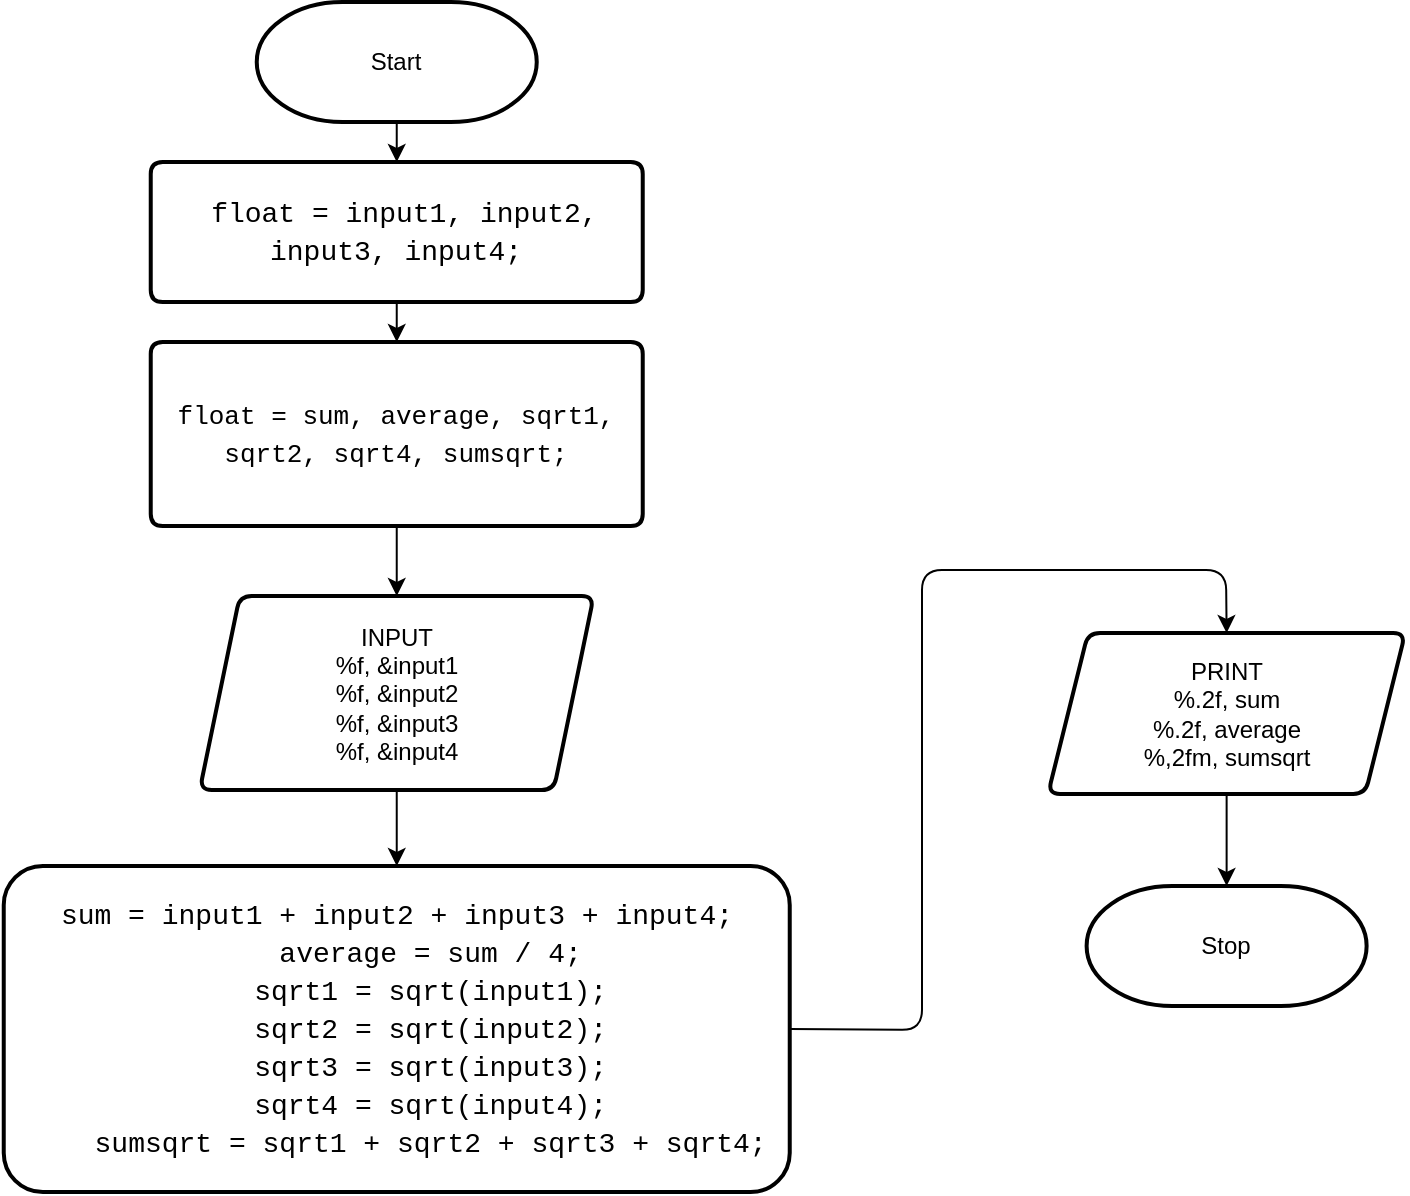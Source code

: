 <mxfile>
    <diagram id="5jp2Kqngr8bp5frY3pB_" name="Page-1">
        <mxGraphModel dx="503" dy="762" grid="0" gridSize="10" guides="1" tooltips="1" connect="1" arrows="1" fold="1" page="1" pageScale="1" pageWidth="850" pageHeight="1100" math="0" shadow="0">
            <root>
                <mxCell id="0"/>
                <mxCell id="1" parent="0"/>
                <mxCell id="NMZmsE1iDjuPTz1-Oesi-1" value="" style="edgeStyle=none;html=1;" edge="1" parent="1" source="NMZmsE1iDjuPTz1-Oesi-2" target="NMZmsE1iDjuPTz1-Oesi-4">
                    <mxGeometry relative="1" as="geometry"/>
                </mxCell>
                <mxCell id="NMZmsE1iDjuPTz1-Oesi-2" value="&lt;font color=&quot;#000000&quot;&gt;Start&lt;/font&gt;" style="strokeWidth=2;html=1;shape=mxgraph.flowchart.terminator;whiteSpace=wrap;" vertex="1" parent="1">
                    <mxGeometry x="174.37" y="57" width="140" height="60" as="geometry"/>
                </mxCell>
                <mxCell id="NMZmsE1iDjuPTz1-Oesi-3" value="" style="edgeStyle=none;html=1;fontColor=#FFFFFF;" edge="1" parent="1" source="NMZmsE1iDjuPTz1-Oesi-4" target="NMZmsE1iDjuPTz1-Oesi-10">
                    <mxGeometry relative="1" as="geometry"/>
                </mxCell>
                <mxCell id="NMZmsE1iDjuPTz1-Oesi-4" value="&lt;div style=&quot;font-family: &amp;#34;consolas&amp;#34; , &amp;#34;courier new&amp;#34; , monospace ; font-size: 14px ; line-height: 19px&quot;&gt;&lt;font color=&quot;#000000&quot;&gt;&amp;nbsp;float = input1, input2, input3, input4;&lt;/font&gt;&lt;/div&gt;" style="shape=parallelogram;html=1;strokeWidth=2;perimeter=parallelogramPerimeter;whiteSpace=wrap;rounded=1;arcSize=12;size=0;" vertex="1" parent="1">
                    <mxGeometry x="121.37" y="137" width="246" height="70" as="geometry"/>
                </mxCell>
                <mxCell id="NMZmsE1iDjuPTz1-Oesi-5" value="" style="edgeStyle=none;html=1;fontColor=#F0F0F0;" edge="1" parent="1" source="NMZmsE1iDjuPTz1-Oesi-6" target="NMZmsE1iDjuPTz1-Oesi-8">
                    <mxGeometry relative="1" as="geometry"/>
                </mxCell>
                <mxCell id="NMZmsE1iDjuPTz1-Oesi-6" value="&lt;font color=&quot;#000000&quot;&gt;INPUT&lt;br&gt;%f, &amp;amp;input1&lt;br&gt;%f, &amp;amp;input2&lt;br&gt;%f, &amp;amp;input3&lt;br&gt;%f, &amp;amp;input4&lt;/font&gt;" style="shape=parallelogram;perimeter=parallelogramPerimeter;whiteSpace=wrap;html=1;fixedSize=1;strokeWidth=2;rounded=1;arcSize=12;" vertex="1" parent="1">
                    <mxGeometry x="145.87" y="354" width="197" height="97" as="geometry"/>
                </mxCell>
                <mxCell id="NMZmsE1iDjuPTz1-Oesi-20" style="edgeStyle=none;html=1;exitX=1;exitY=0.5;exitDx=0;exitDy=0;entryX=0.5;entryY=0;entryDx=0;entryDy=0;fontSize=13;fontColor=#000000;" edge="1" parent="1" source="NMZmsE1iDjuPTz1-Oesi-8" target="NMZmsE1iDjuPTz1-Oesi-16">
                    <mxGeometry relative="1" as="geometry">
                        <Array as="points">
                            <mxPoint x="507" y="571"/>
                            <mxPoint x="507" y="341"/>
                            <mxPoint x="659" y="341"/>
                        </Array>
                    </mxGeometry>
                </mxCell>
                <mxCell id="NMZmsE1iDjuPTz1-Oesi-8" value="&lt;div style=&quot;font-family: &amp;#34;consolas&amp;#34; , &amp;#34;courier new&amp;#34; , monospace ; font-size: 14px ; line-height: 19px&quot;&gt;&lt;div style=&quot;font-family: &amp;#34;consolas&amp;#34; , &amp;#34;courier new&amp;#34; , monospace ; line-height: 19px&quot;&gt;&lt;div style=&quot;font-family: &amp;#34;consolas&amp;#34; , &amp;#34;courier new&amp;#34; , monospace ; line-height: 19px&quot;&gt;&lt;div&gt;&lt;font color=&quot;#000000&quot;&gt;sum = input1 + input2 + input3 + input4;&lt;/font&gt;&lt;/div&gt;&lt;div&gt;&lt;font color=&quot;#000000&quot;&gt;&amp;nbsp; &amp;nbsp; average = sum / 4;&lt;/font&gt;&lt;/div&gt;&lt;div&gt;&lt;font color=&quot;#000000&quot;&gt;&amp;nbsp; &amp;nbsp; sqrt1 = sqrt(input1);&lt;/font&gt;&lt;/div&gt;&lt;div&gt;&lt;font color=&quot;#000000&quot;&gt;&amp;nbsp; &amp;nbsp; sqrt2 = sqrt(input2);&lt;/font&gt;&lt;/div&gt;&lt;div&gt;&lt;font color=&quot;#000000&quot;&gt;&amp;nbsp; &amp;nbsp; sqrt3 = sqrt(input3);&lt;/font&gt;&lt;/div&gt;&lt;div&gt;&lt;font color=&quot;#000000&quot;&gt;&amp;nbsp; &amp;nbsp; sqrt4 = sqrt(input4);&lt;/font&gt;&lt;/div&gt;&lt;div&gt;&lt;font color=&quot;#000000&quot;&gt;&amp;nbsp; &amp;nbsp; sumsqrt = sqrt1 + sqrt2 + sqrt3 + sqrt4;&lt;/font&gt;&lt;/div&gt;&lt;/div&gt;&lt;/div&gt;&lt;/div&gt;" style="whiteSpace=wrap;html=1;strokeWidth=2;rounded=1;arcSize=12;" vertex="1" parent="1">
                    <mxGeometry x="47.87" y="489" width="393" height="163" as="geometry"/>
                </mxCell>
                <mxCell id="NMZmsE1iDjuPTz1-Oesi-18" value="" style="edgeStyle=none;html=1;fontSize=13;fontColor=#000000;" edge="1" parent="1" source="NMZmsE1iDjuPTz1-Oesi-10" target="NMZmsE1iDjuPTz1-Oesi-6">
                    <mxGeometry relative="1" as="geometry"/>
                </mxCell>
                <mxCell id="NMZmsE1iDjuPTz1-Oesi-10" value="&lt;div style=&quot;font-family: &amp;#34;consolas&amp;#34; , &amp;#34;courier new&amp;#34; , monospace ; font-size: 14px ; line-height: 19px&quot;&gt;&lt;div style=&quot;font-family: &amp;#34;consolas&amp;#34; , &amp;#34;courier new&amp;#34; , monospace ; line-height: 19px ; font-size: 13px&quot;&gt;&lt;font style=&quot;font-size: 13px&quot; color=&quot;#000000&quot;&gt;float = sum, average, sqrt1, sqrt2, sqrt4, sumsqrt;&lt;/font&gt;&lt;/div&gt;&lt;/div&gt;" style="shape=parallelogram;html=1;strokeWidth=2;perimeter=parallelogramPerimeter;whiteSpace=wrap;rounded=1;arcSize=12;size=0;" vertex="1" parent="1">
                    <mxGeometry x="121.37" y="227" width="246" height="92" as="geometry"/>
                </mxCell>
                <mxCell id="NMZmsE1iDjuPTz1-Oesi-21" value="" style="edgeStyle=none;html=1;fontSize=13;fontColor=#000000;" edge="1" parent="1" source="NMZmsE1iDjuPTz1-Oesi-16" target="NMZmsE1iDjuPTz1-Oesi-19">
                    <mxGeometry relative="1" as="geometry"/>
                </mxCell>
                <mxCell id="NMZmsE1iDjuPTz1-Oesi-16" value="&lt;font color=&quot;#000000&quot;&gt;PRINT&lt;br&gt;%.2f, sum&lt;br&gt;%.2f, average&lt;br&gt;%,2fm, sumsqrt&lt;br&gt;&lt;/font&gt;" style="shape=parallelogram;perimeter=parallelogramPerimeter;whiteSpace=wrap;html=1;fixedSize=1;strokeWidth=2;rounded=1;arcSize=12;" vertex="1" parent="1">
                    <mxGeometry x="570" y="372.5" width="178.63" height="80.5" as="geometry"/>
                </mxCell>
                <mxCell id="NMZmsE1iDjuPTz1-Oesi-19" value="&lt;font color=&quot;#000000&quot;&gt;Stop&lt;/font&gt;" style="strokeWidth=2;html=1;shape=mxgraph.flowchart.terminator;whiteSpace=wrap;" vertex="1" parent="1">
                    <mxGeometry x="589.31" y="499" width="140" height="60" as="geometry"/>
                </mxCell>
            </root>
        </mxGraphModel>
    </diagram>
    <diagram id="1gREBqOIWBLjm3WmNF6r" name="Page-2">
        <mxGraphModel dx="528" dy="800" grid="0" gridSize="10" guides="1" tooltips="1" connect="1" arrows="1" fold="1" page="1" pageScale="1" pageWidth="850" pageHeight="1100" math="0" shadow="0">
            <root>
                <mxCell id="LuaOLKqQHI_CDjLpV7o6-0"/>
                <mxCell id="LuaOLKqQHI_CDjLpV7o6-1" parent="LuaOLKqQHI_CDjLpV7o6-0"/>
                <mxCell id="jqH4gzZ4QY6AkeIZiU1x-0" value="" style="edgeStyle=none;html=1;" edge="1" parent="LuaOLKqQHI_CDjLpV7o6-1" source="jqH4gzZ4QY6AkeIZiU1x-1" target="jqH4gzZ4QY6AkeIZiU1x-3">
                    <mxGeometry relative="1" as="geometry"/>
                </mxCell>
                <mxCell id="jqH4gzZ4QY6AkeIZiU1x-1" value="Start" style="strokeWidth=2;html=1;shape=mxgraph.flowchart.terminator;whiteSpace=wrap;" vertex="1" parent="LuaOLKqQHI_CDjLpV7o6-1">
                    <mxGeometry x="330" y="40" width="140" height="60" as="geometry"/>
                </mxCell>
                <mxCell id="jqH4gzZ4QY6AkeIZiU1x-2" value="" style="edgeStyle=none;html=1;" edge="1" parent="LuaOLKqQHI_CDjLpV7o6-1" source="jqH4gzZ4QY6AkeIZiU1x-3" target="jqH4gzZ4QY6AkeIZiU1x-5">
                    <mxGeometry relative="1" as="geometry"/>
                </mxCell>
                <mxCell id="jqH4gzZ4QY6AkeIZiU1x-3" value="float = php, usd, yen, sar" style="shape=parallelogram;html=1;strokeWidth=2;perimeter=parallelogramPerimeter;whiteSpace=wrap;rounded=1;arcSize=12;size=0;" vertex="1" parent="LuaOLKqQHI_CDjLpV7o6-1">
                    <mxGeometry x="320" y="130" width="160" height="70" as="geometry"/>
                </mxCell>
                <mxCell id="jqH4gzZ4QY6AkeIZiU1x-4" value="" style="edgeStyle=none;html=1;" edge="1" parent="LuaOLKqQHI_CDjLpV7o6-1" source="jqH4gzZ4QY6AkeIZiU1x-5" target="jqH4gzZ4QY6AkeIZiU1x-7">
                    <mxGeometry relative="1" as="geometry"/>
                </mxCell>
                <mxCell id="jqH4gzZ4QY6AkeIZiU1x-5" value="PRINT&lt;br&gt;&quot;&lt;span style=&quot;font-family: &amp;#34;consolas&amp;#34; , &amp;#34;courier new&amp;#34; , monospace ; font-size: 14px&quot;&gt;Enter the amount of PHP to be converted:&lt;/span&gt;" style="shape=parallelogram;perimeter=parallelogramPerimeter;whiteSpace=wrap;html=1;fixedSize=1;strokeWidth=2;rounded=1;arcSize=12;" vertex="1" parent="LuaOLKqQHI_CDjLpV7o6-1">
                    <mxGeometry x="272.5" y="240" width="245" height="60" as="geometry"/>
                </mxCell>
                <mxCell id="jqH4gzZ4QY6AkeIZiU1x-6" value="" style="edgeStyle=none;html=1;fontColor=#F0F0F0;" edge="1" parent="LuaOLKqQHI_CDjLpV7o6-1" source="jqH4gzZ4QY6AkeIZiU1x-7" target="jqH4gzZ4QY6AkeIZiU1x-9">
                    <mxGeometry relative="1" as="geometry"/>
                </mxCell>
                <mxCell id="jqH4gzZ4QY6AkeIZiU1x-7" value="INPUT&lt;br&gt;%f, php" style="shape=parallelogram;perimeter=parallelogramPerimeter;whiteSpace=wrap;html=1;fixedSize=1;strokeWidth=2;rounded=1;arcSize=12;" vertex="1" parent="LuaOLKqQHI_CDjLpV7o6-1">
                    <mxGeometry x="310" y="340" width="170" height="60" as="geometry"/>
                </mxCell>
                <mxCell id="jqH4gzZ4QY6AkeIZiU1x-8" value="" style="edgeStyle=none;html=1;fontColor=#FFFFFF;" edge="1" parent="LuaOLKqQHI_CDjLpV7o6-1" source="jqH4gzZ4QY6AkeIZiU1x-9" target="jqH4gzZ4QY6AkeIZiU1x-11">
                    <mxGeometry relative="1" as="geometry"/>
                </mxCell>
                <mxCell id="jqH4gzZ4QY6AkeIZiU1x-9" value="&lt;div style=&quot;font-family: &amp;#34;consolas&amp;#34; , &amp;#34;courier new&amp;#34; , monospace ; font-size: 14px ; line-height: 19px&quot;&gt;&lt;div&gt;&lt;font color=&quot;#ffffff&quot;&gt;usd = php / 52.17;&lt;/font&gt;&lt;/div&gt;&lt;div&gt;&lt;span style=&quot;color: rgb(255 , 255 , 255)&quot;&gt;sar = php / 13.91;&lt;/span&gt;&lt;/div&gt;&lt;div&gt;&lt;span style=&quot;color: rgb(255 , 255 , 255)&quot;&gt;yen = php / 0.412;&lt;/span&gt;&lt;/div&gt;&lt;/div&gt;" style="whiteSpace=wrap;html=1;strokeWidth=2;rounded=1;arcSize=12;" vertex="1" parent="LuaOLKqQHI_CDjLpV7o6-1">
                    <mxGeometry x="302.5" y="440" width="195" height="70" as="geometry"/>
                </mxCell>
                <mxCell id="jqH4gzZ4QY6AkeIZiU1x-10" value="" style="edgeStyle=none;html=1;fontColor=#FFFFFF;" edge="1" parent="LuaOLKqQHI_CDjLpV7o6-1" source="jqH4gzZ4QY6AkeIZiU1x-11" target="jqH4gzZ4QY6AkeIZiU1x-12">
                    <mxGeometry relative="1" as="geometry"/>
                </mxCell>
                <mxCell id="jqH4gzZ4QY6AkeIZiU1x-11" value="PRINT&lt;br&gt;%.3f, usd&lt;br&gt;%.3f, sar&lt;br&gt;%.3f, yen" style="shape=parallelogram;perimeter=parallelogramPerimeter;whiteSpace=wrap;html=1;fixedSize=1;strokeWidth=2;rounded=1;arcSize=12;" vertex="1" parent="LuaOLKqQHI_CDjLpV7o6-1">
                    <mxGeometry x="315" y="540" width="170" height="80" as="geometry"/>
                </mxCell>
                <mxCell id="jqH4gzZ4QY6AkeIZiU1x-12" value="Stop" style="strokeWidth=2;html=1;shape=mxgraph.flowchart.terminator;whiteSpace=wrap;" vertex="1" parent="LuaOLKqQHI_CDjLpV7o6-1">
                    <mxGeometry x="330" y="650" width="140" height="60" as="geometry"/>
                </mxCell>
            </root>
        </mxGraphModel>
    </diagram>
    <diagram id="mlq4DEXPEpiAPew1hhEI" name="Page-3">
        <mxGraphModel dx="528" dy="800" grid="0" gridSize="10" guides="1" tooltips="1" connect="1" arrows="1" fold="1" page="1" pageScale="1" pageWidth="850" pageHeight="1100" math="0" shadow="0">
            <root>
                <mxCell id="s0iqll2gy5Iayp_CBUqb-0"/>
                <mxCell id="s0iqll2gy5Iayp_CBUqb-1" parent="s0iqll2gy5Iayp_CBUqb-0"/>
                <mxCell id="s0iqll2gy5Iayp_CBUqb-2" value="" style="edgeStyle=none;html=1;" edge="1" parent="s0iqll2gy5Iayp_CBUqb-1" source="s0iqll2gy5Iayp_CBUqb-3" target="s0iqll2gy5Iayp_CBUqb-5">
                    <mxGeometry relative="1" as="geometry"/>
                </mxCell>
                <mxCell id="s0iqll2gy5Iayp_CBUqb-3" value="&lt;font color=&quot;#000000&quot;&gt;Start&lt;/font&gt;" style="strokeWidth=2;html=1;shape=mxgraph.flowchart.terminator;whiteSpace=wrap;" vertex="1" parent="s0iqll2gy5Iayp_CBUqb-1">
                    <mxGeometry x="174.37" y="57" width="140" height="60" as="geometry"/>
                </mxCell>
                <mxCell id="s0iqll2gy5Iayp_CBUqb-4" value="" style="edgeStyle=none;html=1;fontColor=#FFFFFF;" edge="1" parent="s0iqll2gy5Iayp_CBUqb-1" source="s0iqll2gy5Iayp_CBUqb-5" target="s0iqll2gy5Iayp_CBUqb-11">
                    <mxGeometry relative="1" as="geometry"/>
                </mxCell>
                <mxCell id="s0iqll2gy5Iayp_CBUqb-5" value="&lt;div style=&quot;font-family: &amp;#34;consolas&amp;#34; , &amp;#34;courier new&amp;#34; , monospace ; font-size: 14px ; line-height: 19px&quot;&gt;&lt;font color=&quot;#000000&quot;&gt;&amp;nbsp;float = lab_act, machine_prob, proj, prac_exam1, prac_exam2;&lt;/font&gt;&lt;/div&gt;" style="shape=parallelogram;html=1;strokeWidth=2;perimeter=parallelogramPerimeter;whiteSpace=wrap;rounded=1;arcSize=12;size=0;" vertex="1" parent="s0iqll2gy5Iayp_CBUqb-1">
                    <mxGeometry x="121.37" y="137" width="246" height="70" as="geometry"/>
                </mxCell>
                <mxCell id="s0iqll2gy5Iayp_CBUqb-6" value="" style="edgeStyle=none;html=1;fontColor=#F0F0F0;" edge="1" parent="s0iqll2gy5Iayp_CBUqb-1" source="s0iqll2gy5Iayp_CBUqb-7" target="s0iqll2gy5Iayp_CBUqb-9">
                    <mxGeometry relative="1" as="geometry"/>
                </mxCell>
                <mxCell id="s0iqll2gy5Iayp_CBUqb-7" value="&lt;font color=&quot;#000000&quot;&gt;INPUT&lt;br&gt;%f, &amp;amp;lab_act&lt;br&gt;%f, &amp;amp;machine_prob&lt;br&gt;%f, &amp;amp;proj&lt;br&gt;%f, &amp;amp;prac_exam1&lt;br&gt;%f, &amp;amp;prac_exam2&lt;/font&gt;" style="shape=parallelogram;perimeter=parallelogramPerimeter;whiteSpace=wrap;html=1;fixedSize=1;strokeWidth=2;rounded=1;arcSize=12;" vertex="1" parent="s0iqll2gy5Iayp_CBUqb-1">
                    <mxGeometry x="145.87" y="419" width="197" height="97" as="geometry"/>
                </mxCell>
                <mxCell id="s0iqll2gy5Iayp_CBUqb-8" style="edgeStyle=none;html=1;exitX=1;exitY=0.5;exitDx=0;exitDy=0;entryX=0.5;entryY=0;entryDx=0;entryDy=0;fontSize=13;fontColor=#FFFFFF;" edge="1" parent="s0iqll2gy5Iayp_CBUqb-1" source="s0iqll2gy5Iayp_CBUqb-9" target="s0iqll2gy5Iayp_CBUqb-15">
                    <mxGeometry relative="1" as="geometry">
                        <Array as="points">
                            <mxPoint x="476" y="603"/>
                            <mxPoint x="476" y="266"/>
                            <mxPoint x="664" y="266"/>
                        </Array>
                    </mxGeometry>
                </mxCell>
                <mxCell id="s0iqll2gy5Iayp_CBUqb-9" value="&lt;div style=&quot;font-family: &amp;#34;consolas&amp;#34; , &amp;#34;courier new&amp;#34; , monospace ; font-size: 14px ; line-height: 19px&quot;&gt;&lt;div style=&quot;font-family: &amp;#34;consolas&amp;#34; , &amp;#34;courier new&amp;#34; , monospace ; line-height: 19px&quot;&gt;&lt;div&gt;&lt;font color=&quot;#000000&quot;&gt;lab_act_total = ((lab_act / 100) * &amp;nbsp;20);&lt;/font&gt;&lt;/div&gt;&lt;div&gt;&lt;font color=&quot;#000000&quot;&gt;machine_prob_total = ((machine_prob / 100) * &amp;nbsp;20);&lt;/font&gt;&lt;/div&gt;&lt;div&gt;&lt;font color=&quot;#000000&quot;&gt;proj_total = ((proj / 100) * 30);&lt;/font&gt;&lt;/div&gt;&lt;div&gt;&lt;font color=&quot;#000000&quot;&gt;prac_exam1_total = ((prac_exam1 / 100) * &amp;nbsp;15);&lt;/font&gt;&lt;/div&gt;&lt;div&gt;&lt;font color=&quot;#000000&quot;&gt;prac_exam2_total = ((prac_exam2 / 100) * &amp;nbsp;15);&lt;/font&gt;&lt;/div&gt;&lt;/div&gt;&lt;/div&gt;" style="whiteSpace=wrap;html=1;strokeWidth=2;rounded=1;arcSize=12;" vertex="1" parent="s0iqll2gy5Iayp_CBUqb-1">
                    <mxGeometry x="52" y="544" width="393" height="117" as="geometry"/>
                </mxCell>
                <mxCell id="s0iqll2gy5Iayp_CBUqb-10" value="" style="edgeStyle=none;html=1;fontSize=13;fontColor=#FFFFFF;" edge="1" parent="s0iqll2gy5Iayp_CBUqb-1" source="s0iqll2gy5Iayp_CBUqb-11" target="s0iqll2gy5Iayp_CBUqb-13">
                    <mxGeometry relative="1" as="geometry"/>
                </mxCell>
                <mxCell id="s0iqll2gy5Iayp_CBUqb-11" value="&lt;div style=&quot;font-family: &amp;#34;consolas&amp;#34; , &amp;#34;courier new&amp;#34; , monospace ; font-size: 14px ; line-height: 19px&quot;&gt;&lt;div style=&quot;font-family: &amp;#34;consolas&amp;#34; , &amp;#34;courier new&amp;#34; , monospace ; line-height: 19px ; font-size: 13px&quot;&gt;&lt;font style=&quot;font-size: 13px&quot; color=&quot;#000000&quot;&gt;float lab_act_total, machine_prob_total, proj_total, prac_exam1_total, prac_exam2_total;&lt;/font&gt;&lt;/div&gt;&lt;/div&gt;" style="shape=parallelogram;html=1;strokeWidth=2;perimeter=parallelogramPerimeter;whiteSpace=wrap;rounded=1;arcSize=12;size=0;" vertex="1" parent="s0iqll2gy5Iayp_CBUqb-1">
                    <mxGeometry x="121.37" y="227" width="246" height="92" as="geometry"/>
                </mxCell>
                <mxCell id="s0iqll2gy5Iayp_CBUqb-12" value="" style="edgeStyle=none;html=1;fontSize=13;fontColor=#FFFFFF;" edge="1" parent="s0iqll2gy5Iayp_CBUqb-1" source="s0iqll2gy5Iayp_CBUqb-13" target="s0iqll2gy5Iayp_CBUqb-7">
                    <mxGeometry relative="1" as="geometry"/>
                </mxCell>
                <mxCell id="s0iqll2gy5Iayp_CBUqb-13" value="&lt;div style=&quot;font-family: &amp;#34;consolas&amp;#34; , &amp;#34;courier new&amp;#34; , monospace ; font-size: 14px ; line-height: 19px&quot;&gt;&lt;div style=&quot;font-family: &amp;#34;consolas&amp;#34; , &amp;#34;courier new&amp;#34; , monospace ; line-height: 19px ; font-size: 13px&quot;&gt;&lt;font style=&quot;font-size: 13px&quot; color=&quot;#000000&quot;&gt;float total;&lt;/font&gt;&lt;/div&gt;&lt;/div&gt;" style="shape=parallelogram;html=1;strokeWidth=2;perimeter=parallelogramPerimeter;whiteSpace=wrap;rounded=1;arcSize=12;size=0;" vertex="1" parent="s0iqll2gy5Iayp_CBUqb-1">
                    <mxGeometry x="169.87" y="340" width="149" height="40" as="geometry"/>
                </mxCell>
                <mxCell id="s0iqll2gy5Iayp_CBUqb-14" value="" style="edgeStyle=none;html=1;fontSize=13;fontColor=#FFFFFF;" edge="1" parent="s0iqll2gy5Iayp_CBUqb-1" source="s0iqll2gy5Iayp_CBUqb-15" target="s0iqll2gy5Iayp_CBUqb-17">
                    <mxGeometry relative="1" as="geometry"/>
                </mxCell>
                <mxCell id="s0iqll2gy5Iayp_CBUqb-15" value="&lt;div style=&quot;font-family: &amp;#34;consolas&amp;#34; , &amp;#34;courier new&amp;#34; , monospace ; font-size: 14px ; line-height: 19px&quot;&gt;&lt;div style=&quot;font-family: &amp;#34;consolas&amp;#34; , &amp;#34;courier new&amp;#34; , monospace ; line-height: 19px&quot;&gt;&lt;div style=&quot;font-family: &amp;#34;consolas&amp;#34; , &amp;#34;courier new&amp;#34; , monospace ; line-height: 19px&quot;&gt;&lt;div&gt;&lt;font color=&quot;#000000&quot;&gt;&amp;nbsp; &amp;nbsp; total = lab_act_total + machine_prob_total + proj_total + prac_exam1_total + prac_exam2_total;&lt;/font&gt;&lt;/div&gt;&lt;/div&gt;&lt;/div&gt;&lt;/div&gt;" style="whiteSpace=wrap;html=1;strokeWidth=2;rounded=1;arcSize=12;" vertex="1" parent="s0iqll2gy5Iayp_CBUqb-1">
                    <mxGeometry x="498" y="346" width="332.75" height="99" as="geometry"/>
                </mxCell>
                <mxCell id="s0iqll2gy5Iayp_CBUqb-16" value="" style="edgeStyle=none;html=1;fontSize=13;fontColor=#FFFFFF;" edge="1" parent="s0iqll2gy5Iayp_CBUqb-1" source="s0iqll2gy5Iayp_CBUqb-17" target="s0iqll2gy5Iayp_CBUqb-18">
                    <mxGeometry relative="1" as="geometry"/>
                </mxCell>
                <mxCell id="s0iqll2gy5Iayp_CBUqb-17" value="&lt;font color=&quot;#000000&quot;&gt;PRINT&lt;br&gt;%.2f, total&lt;/font&gt;" style="shape=parallelogram;perimeter=parallelogramPerimeter;whiteSpace=wrap;html=1;fixedSize=1;strokeWidth=2;rounded=1;arcSize=12;" vertex="1" parent="s0iqll2gy5Iayp_CBUqb-1">
                    <mxGeometry x="575.06" y="478" width="178.63" height="60" as="geometry"/>
                </mxCell>
                <mxCell id="s0iqll2gy5Iayp_CBUqb-18" value="&lt;font color=&quot;#000000&quot;&gt;Stop&lt;/font&gt;" style="strokeWidth=2;html=1;shape=mxgraph.flowchart.terminator;whiteSpace=wrap;" vertex="1" parent="s0iqll2gy5Iayp_CBUqb-1">
                    <mxGeometry x="594.37" y="575" width="140" height="60" as="geometry"/>
                </mxCell>
            </root>
        </mxGraphModel>
    </diagram>
</mxfile>